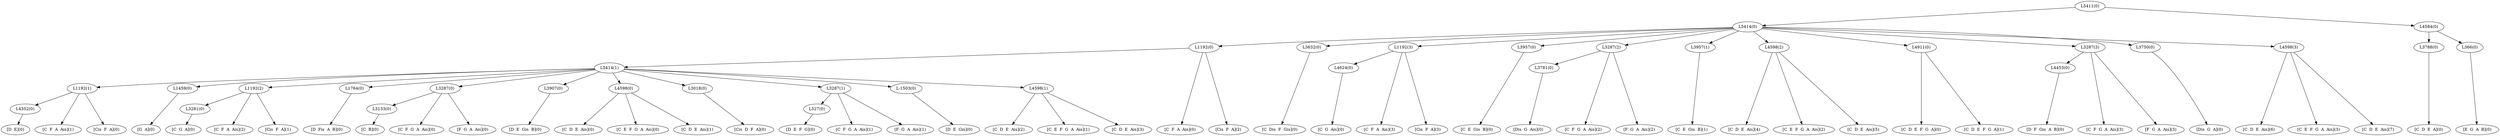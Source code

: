 digraph sample{
"L4352(0)"->"[D  E](0)"
"L1192(1)"->"[C  F  A  Ais](1)"
"L1192(1)"->"L4352(0)"
"L1192(1)"->"[Cis  F  A](0)"
"L1459(0)"->"[G  A](0)"
"L3281(0)"->"[C  G  A](0)"
"L1192(2)"->"[C  F  A  Ais](2)"
"L1192(2)"->"L3281(0)"
"L1192(2)"->"[Cis  F  A](1)"
"L1764(0)"->"[D  Fis  A  B](0)"
"L3133(0)"->"[C  B](0)"
"L3287(0)"->"[C  F  G  A  Ais](0)"
"L3287(0)"->"L3133(0)"
"L3287(0)"->"[F  G  A  Ais](0)"
"L3907(0)"->"[D  E  Gis  B](0)"
"L4598(0)"->"[C  D  E  Ais](0)"
"L4598(0)"->"[C  E  F  G  A  Ais](0)"
"L4598(0)"->"[C  D  E  Ais](1)"
"L3018(0)"->"[Cis  D  F  A](0)"
"L527(0)"->"[D  E  F  G](0)"
"L3287(1)"->"[C  F  G  A  Ais](1)"
"L3287(1)"->"L527(0)"
"L3287(1)"->"[F  G  A  Ais](1)"
"L-1503(0)"->"[D  E  Gis](0)"
"L4598(1)"->"[C  D  E  Ais](2)"
"L4598(1)"->"[C  E  F  G  A  Ais](1)"
"L4598(1)"->"[C  D  E  Ais](3)"
"L5414(1)"->"L1192(1)"
"L5414(1)"->"L1459(0)"
"L5414(1)"->"L1192(2)"
"L5414(1)"->"L1764(0)"
"L5414(1)"->"L3287(0)"
"L5414(1)"->"L3907(0)"
"L5414(1)"->"L4598(0)"
"L5414(1)"->"L3018(0)"
"L5414(1)"->"L3287(1)"
"L5414(1)"->"L-1503(0)"
"L5414(1)"->"L4598(1)"
"L1192(0)"->"[C  F  A  Ais](0)"
"L1192(0)"->"L5414(1)"
"L1192(0)"->"[Cis  F  A](2)"
"L3632(0)"->"[C  Dis  F  Gis](0)"
"L4624(0)"->"[C  G  Ais](0)"
"L1192(3)"->"[C  F  A  Ais](3)"
"L1192(3)"->"L4624(0)"
"L1192(3)"->"[Cis  F  A](3)"
"L3957(0)"->"[C  E  Gis  B](0)"
"L3781(0)"->"[Dis  G  Ais](0)"
"L3287(2)"->"[C  F  G  A  Ais](2)"
"L3287(2)"->"L3781(0)"
"L3287(2)"->"[F  G  A  Ais](2)"
"L3957(1)"->"[C  E  Gis  B](1)"
"L4598(2)"->"[C  D  E  Ais](4)"
"L4598(2)"->"[C  E  F  G  A  Ais](2)"
"L4598(2)"->"[C  D  E  Ais](5)"
"L4911(0)"->"[C  D  E  F  G  A](0)"
"L4911(0)"->"[C  D  E  F  G  A](1)"
"L4453(0)"->"[D  F  Gis  A  B](0)"
"L3287(3)"->"[C  F  G  A  Ais](3)"
"L3287(3)"->"L4453(0)"
"L3287(3)"->"[F  G  A  Ais](3)"
"L3750(0)"->"[Dis  G  A](0)"
"L4598(3)"->"[C  D  E  Ais](6)"
"L4598(3)"->"[C  E  F  G  A  Ais](3)"
"L4598(3)"->"[C  D  E  Ais](7)"
"L5414(0)"->"L1192(0)"
"L5414(0)"->"L3632(0)"
"L5414(0)"->"L1192(3)"
"L5414(0)"->"L3957(0)"
"L5414(0)"->"L3287(2)"
"L5414(0)"->"L3957(1)"
"L5414(0)"->"L4598(2)"
"L5414(0)"->"L4911(0)"
"L5414(0)"->"L3287(3)"
"L5414(0)"->"L3750(0)"
"L5414(0)"->"L4598(3)"
"L3788(0)"->"[C  D  E  A](0)"
"L366(0)"->"[E  G  A  B](0)"
"L4584(0)"->"L3788(0)"
"L4584(0)"->"L366(0)"
"L5411(0)"->"L5414(0)"
"L5411(0)"->"L4584(0)"
{rank = min; "L5411(0)"}
{rank = same; "L5414(0)"; "L4584(0)";}
{rank = same; "L1192(0)"; "L3632(0)"; "L1192(3)"; "L3957(0)"; "L3287(2)"; "L3957(1)"; "L4598(2)"; "L4911(0)"; "L3287(3)"; "L3750(0)"; "L4598(3)"; "L3788(0)"; "L366(0)";}
{rank = same; "L5414(1)"; "L4624(0)"; "L3781(0)"; "L4453(0)";}
{rank = same; "L1192(1)"; "L1459(0)"; "L1192(2)"; "L1764(0)"; "L3287(0)"; "L3907(0)"; "L4598(0)"; "L3018(0)"; "L3287(1)"; "L-1503(0)"; "L4598(1)";}
{rank = same; "L4352(0)"; "L3281(0)"; "L3133(0)"; "L527(0)";}
{rank = max; "[C  B](0)"; "[C  D  E  A](0)"; "[C  D  E  Ais](0)"; "[C  D  E  Ais](1)"; "[C  D  E  Ais](2)"; "[C  D  E  Ais](3)"; "[C  D  E  Ais](4)"; "[C  D  E  Ais](5)"; "[C  D  E  Ais](6)"; "[C  D  E  Ais](7)"; "[C  D  E  F  G  A](0)"; "[C  D  E  F  G  A](1)"; "[C  Dis  F  Gis](0)"; "[C  E  F  G  A  Ais](0)"; "[C  E  F  G  A  Ais](1)"; "[C  E  F  G  A  Ais](2)"; "[C  E  F  G  A  Ais](3)"; "[C  E  Gis  B](0)"; "[C  E  Gis  B](1)"; "[C  F  A  Ais](0)"; "[C  F  A  Ais](1)"; "[C  F  A  Ais](2)"; "[C  F  A  Ais](3)"; "[C  F  G  A  Ais](0)"; "[C  F  G  A  Ais](1)"; "[C  F  G  A  Ais](2)"; "[C  F  G  A  Ais](3)"; "[C  G  A](0)"; "[C  G  Ais](0)"; "[Cis  D  F  A](0)"; "[Cis  F  A](0)"; "[Cis  F  A](1)"; "[Cis  F  A](2)"; "[Cis  F  A](3)"; "[D  E  F  G](0)"; "[D  E  Gis  B](0)"; "[D  E  Gis](0)"; "[D  E](0)"; "[D  F  Gis  A  B](0)"; "[D  Fis  A  B](0)"; "[Dis  G  A](0)"; "[Dis  G  Ais](0)"; "[E  G  A  B](0)"; "[F  G  A  Ais](0)"; "[F  G  A  Ais](1)"; "[F  G  A  Ais](2)"; "[F  G  A  Ais](3)"; "[G  A](0)";}
}